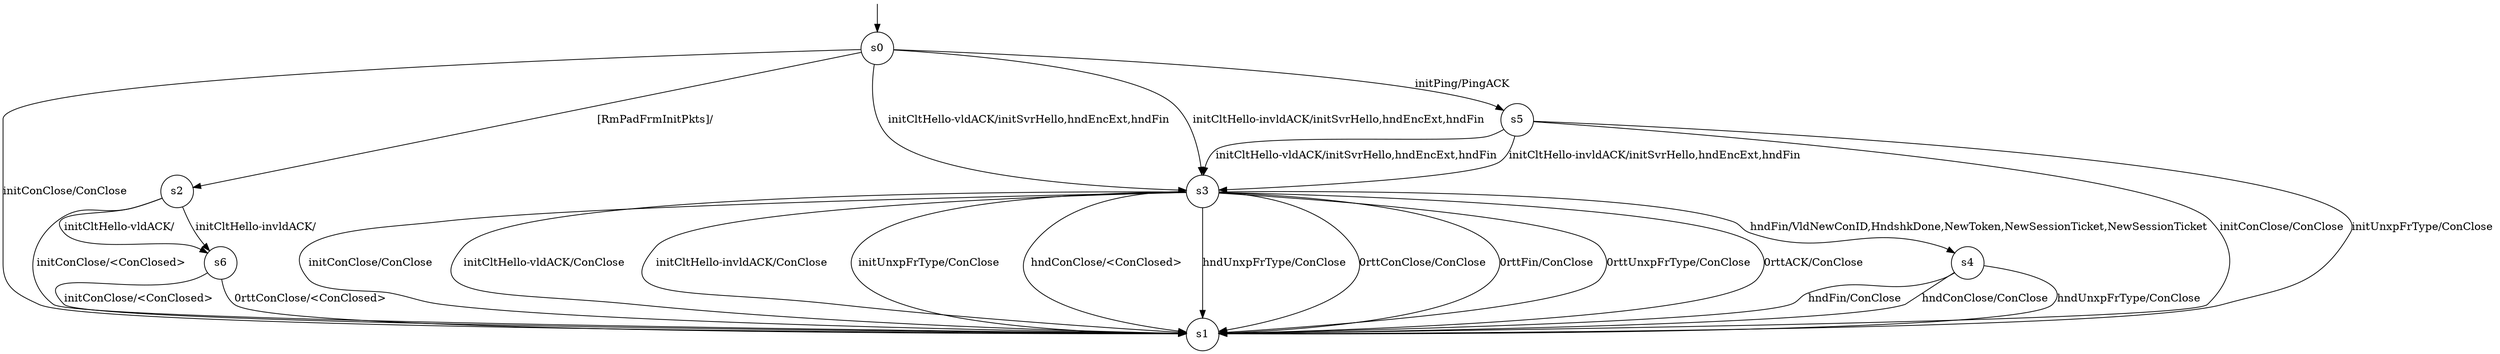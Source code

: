 digraph g {

s0 [shape="circle" label="s0"];
s1 [shape="circle" label="s1"];
s2 [shape="circle" label="s2"];
s3 [shape="circle" label="s3"];
s4 [shape="circle" label="s4"];
s5 [shape="circle" label="s5"];
s6 [shape="circle" label="s6"];
s0 -> s5 [label="initPing/PingACK "];
s0 -> s1 [label="initConClose/ConClose "];
s0 -> s3 [label="initCltHello-vldACK/initSvrHello,hndEncExt,hndFin "];
s0 -> s3 [label="initCltHello-invldACK/initSvrHello,hndEncExt,hndFin "];
s0 -> s2 [label="[RmPadFrmInitPkts]/ "];
s2 -> s1 [label="initConClose/<ConClosed> "];
s2 -> s6 [label="initCltHello-vldACK/ "];
s2 -> s6 [label="initCltHello-invldACK/ "];
s3 -> s1 [label="initConClose/ConClose "];
s3 -> s1 [label="initCltHello-vldACK/ConClose "];
s3 -> s1 [label="initCltHello-invldACK/ConClose "];
s3 -> s1 [label="initUnxpFrType/ConClose "];
s3 -> s4 [label="hndFin/VldNewConID,HndshkDone,NewToken,NewSessionTicket,NewSessionTicket "];
s3 -> s1 [label="hndConClose/<ConClosed> "];
s3 -> s1 [label="hndUnxpFrType/ConClose "];
s3 -> s1 [label="0rttConClose/ConClose "];
s3 -> s1 [label="0rttFin/ConClose "];
s3 -> s1 [label="0rttUnxpFrType/ConClose "];
s3 -> s1 [label="0rttACK/ConClose "];
s4 -> s1 [label="hndFin/ConClose "];
s4 -> s1 [label="hndConClose/ConClose "];
s4 -> s1 [label="hndUnxpFrType/ConClose "];
s5 -> s1 [label="initConClose/ConClose "];
s5 -> s3 [label="initCltHello-vldACK/initSvrHello,hndEncExt,hndFin "];
s5 -> s3 [label="initCltHello-invldACK/initSvrHello,hndEncExt,hndFin "];
s5 -> s1 [label="initUnxpFrType/ConClose "];
s6 -> s1 [label="initConClose/<ConClosed> "];
s6 -> s1 [label="0rttConClose/<ConClosed> "];

__start0 [label="" shape="none" width="0" height="0"];
__start0 -> s0;

}
